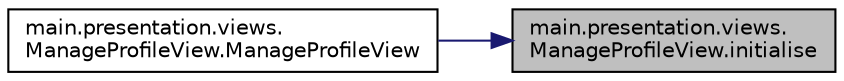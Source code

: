 digraph "main.presentation.views.ManageProfileView.initialise"
{
 // INTERACTIVE_SVG=YES
 // LATEX_PDF_SIZE
  edge [fontname="Helvetica",fontsize="10",labelfontname="Helvetica",labelfontsize="10"];
  node [fontname="Helvetica",fontsize="10",shape=record];
  rankdir="RL";
  Node1 [label="main.presentation.views.\lManageProfileView.initialise",height=0.2,width=0.4,color="black", fillcolor="grey75", style="filled", fontcolor="black",tooltip=" "];
  Node1 -> Node2 [dir="back",color="midnightblue",fontsize="10",style="solid",fontname="Helvetica"];
  Node2 [label="main.presentation.views.\lManageProfileView.ManageProfileView",height=0.2,width=0.4,color="black", fillcolor="white", style="filled",URL="$classmain_1_1presentation_1_1views_1_1ManageProfileView.html#a637c3bc4627369bf65d67c9af227e2bb",tooltip=" "];
}
